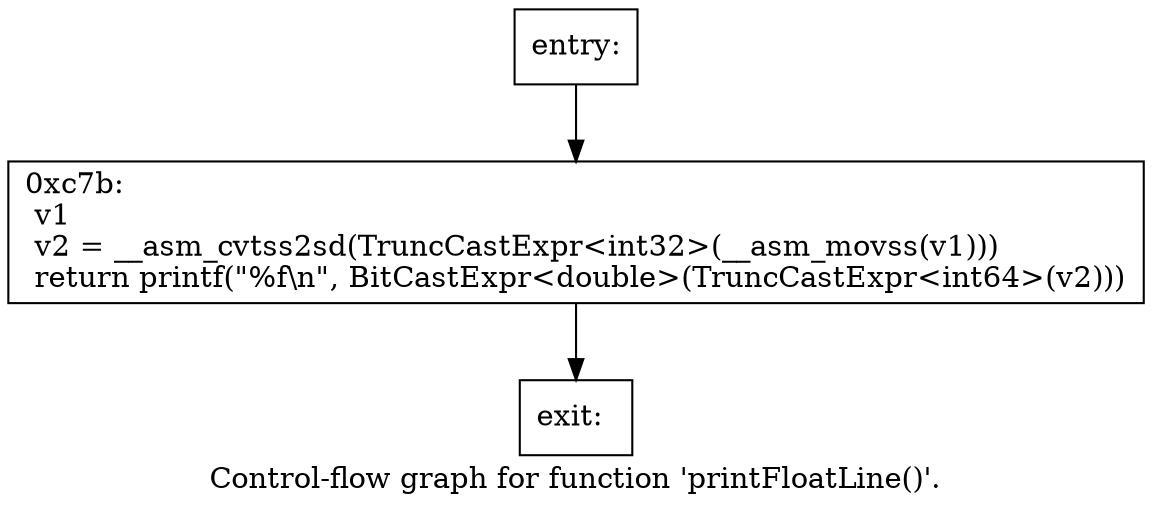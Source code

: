 digraph "Control-flow graph for function 'printFloatLine()'." {
  label="Control-flow graph for function 'printFloatLine()'.";
  node [shape=record];

  Node06F9F458 [label="{entry:\l}"];
  Node06F9F458 -> Node06F9FB60;
  Node06F9FB60 [label="{0xc7b:\l  v1\l  v2 = __asm_cvtss2sd(TruncCastExpr\<int32\>(__asm_movss(v1)))\l  return printf(\"%f\\n\", BitCastExpr\<double\>(TruncCastExpr\<int64\>(v2)))\l}"];
  Node06F9FB60 -> Node06F9F800;
  Node06F9F800 [label="{exit:\l}"];

}

